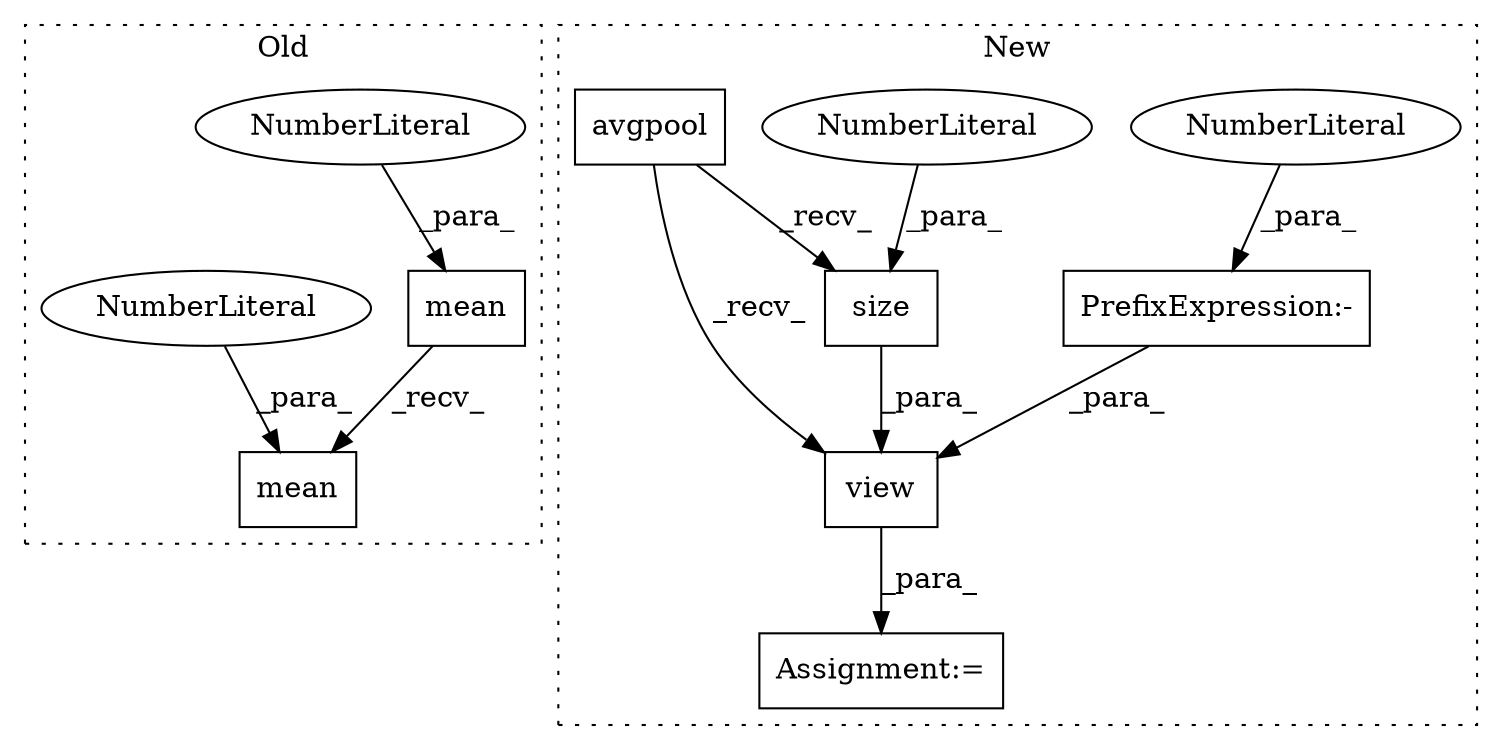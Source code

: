 digraph G {
subgraph cluster0 {
1 [label="mean" a="32" s="1726,1732" l="5,1" shape="box"];
9 [label="NumberLiteral" a="34" s="1731" l="1" shape="ellipse"];
10 [label="mean" a="32" s="1734,1740" l="5,1" shape="box"];
11 [label="NumberLiteral" a="34" s="1739" l="1" shape="ellipse"];
label = "Old";
style="dotted";
}
subgraph cluster1 {
2 [label="size" a="32" s="4728,4734" l="5,1" shape="box"];
3 [label="NumberLiteral" a="34" s="4733" l="1" shape="ellipse"];
4 [label="Assignment:=" a="7" s="4718" l="1" shape="box"];
5 [label="PrefixExpression:-" a="38" s="4736" l="1" shape="box"];
6 [label="NumberLiteral" a="34" s="4737" l="1" shape="ellipse"];
7 [label="view" a="32" s="4721,4738" l="5,1" shape="box"];
8 [label="avgpool" a="32" s="4701,4710" l="8,1" shape="box"];
label = "New";
style="dotted";
}
1 -> 10 [label="_recv_"];
2 -> 7 [label="_para_"];
3 -> 2 [label="_para_"];
5 -> 7 [label="_para_"];
6 -> 5 [label="_para_"];
7 -> 4 [label="_para_"];
8 -> 2 [label="_recv_"];
8 -> 7 [label="_recv_"];
9 -> 1 [label="_para_"];
11 -> 10 [label="_para_"];
}